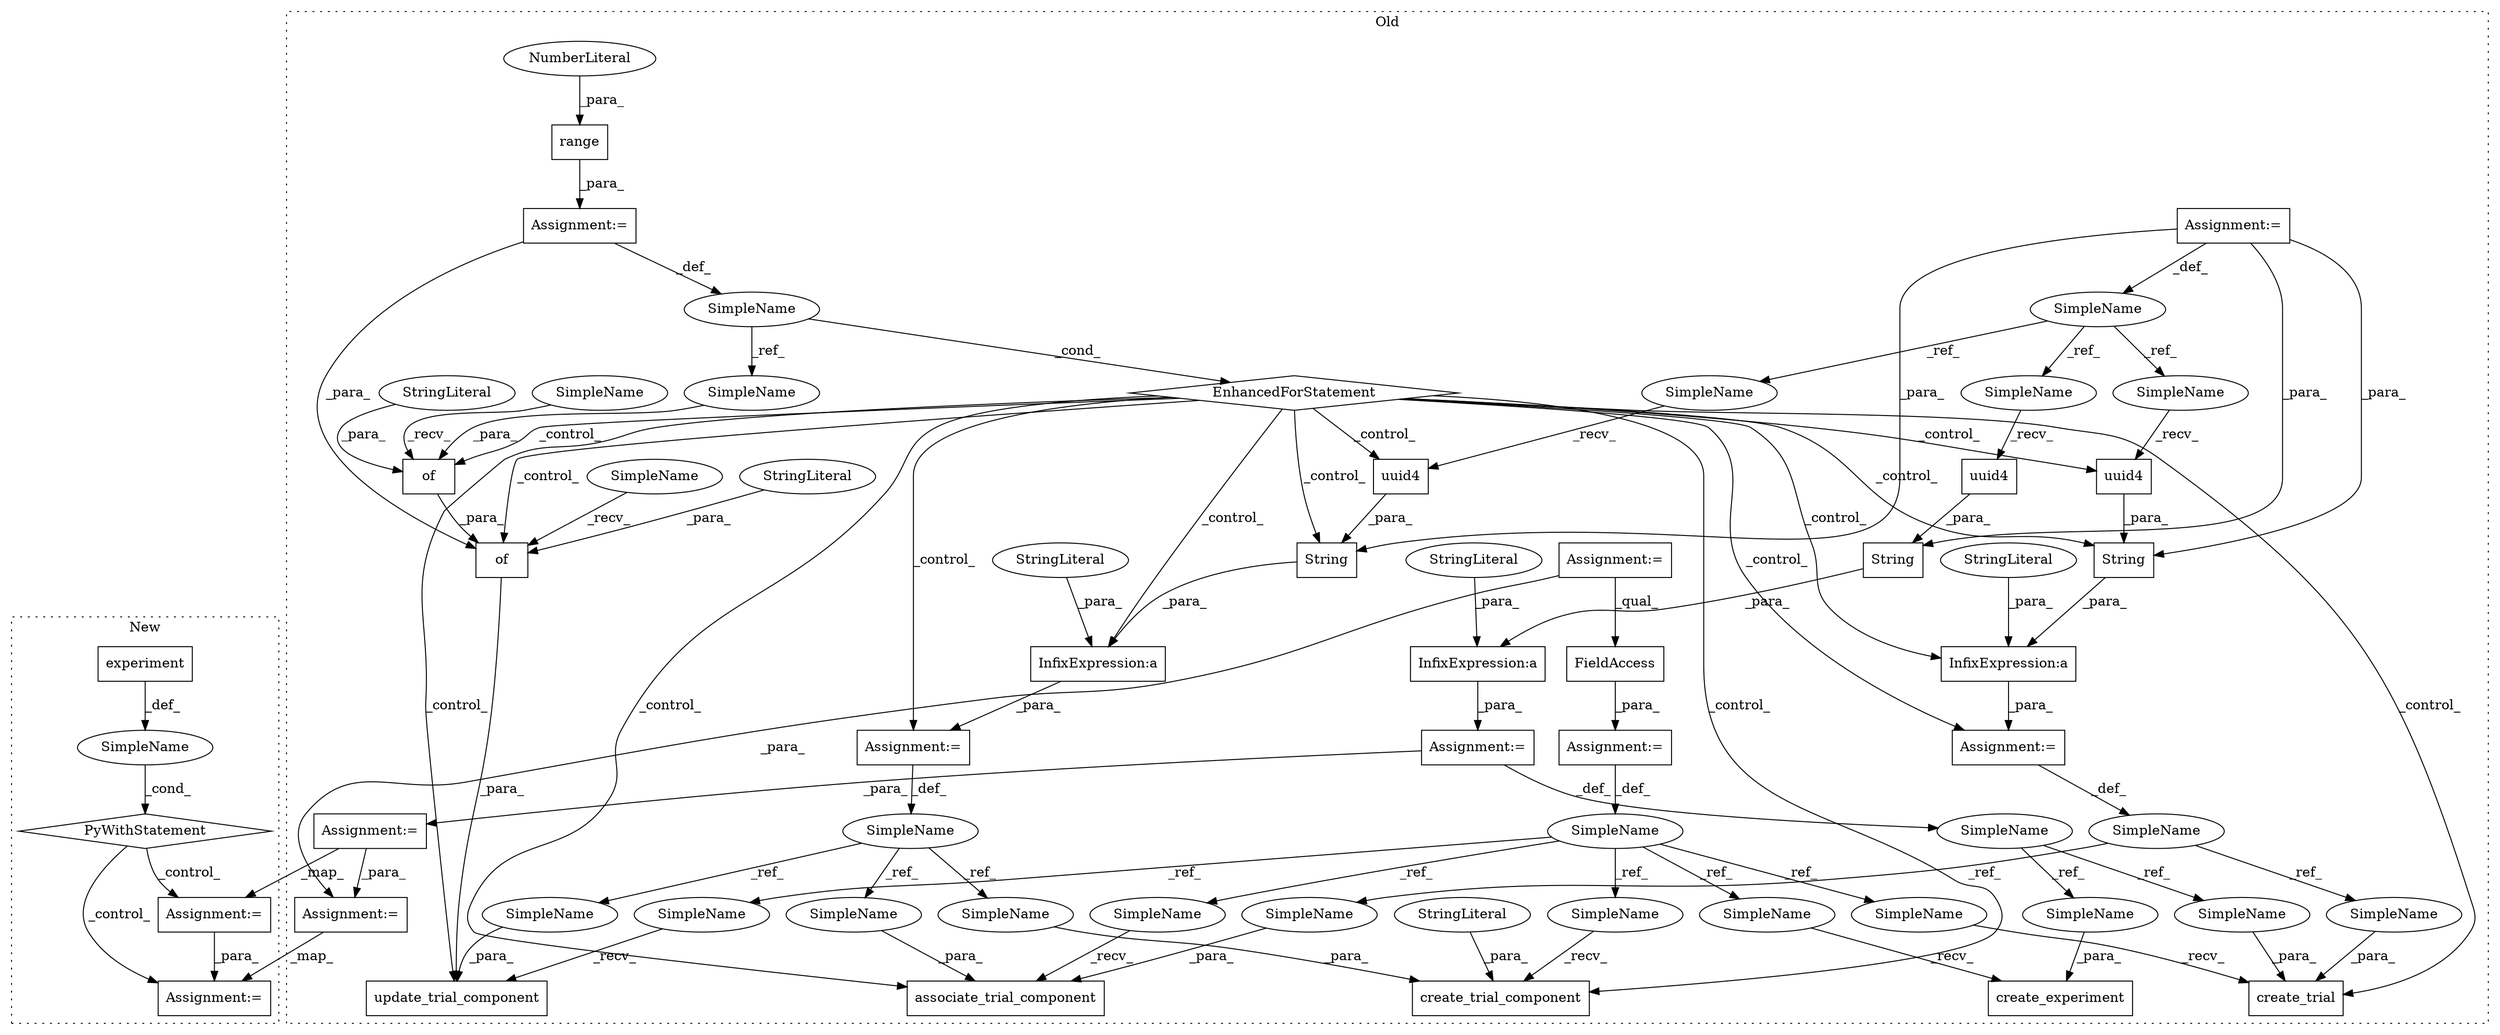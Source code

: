 digraph G {
subgraph cluster0 {
1 [label="uuid4" a="32" s="5629" l="7" shape="box"];
3 [label="String" a="32" s="5617,5636" l="7,1" shape="box"];
4 [label="Assignment:=" a="7" s="5600" l="1" shape="box"];
5 [label="InfixExpression:a" a="27" s="5614" l="3" shape="box"];
6 [label="StringLiteral" a="45" s="5602" l="12" shape="ellipse"];
7 [label="Assignment:=" a="7" s="5499" l="4" shape="box"];
8 [label="SimpleName" a="42" s="5499" l="4" shape="ellipse"];
9 [label="uuid4" a="32" s="5912" l="7" shape="box"];
10 [label="SimpleName" a="42" s="5744" l="1" shape="ellipse"];
11 [label="uuid4" a="32" s="5802" l="7" shape="box"];
12 [label="InfixExpression:a" a="27" s="5897" l="3" shape="box"];
13 [label="InfixExpression:a" a="27" s="5787" l="3" shape="box"];
14 [label="EnhancedForStatement" a="70" s="5687,5757" l="53,2" shape="diamond"];
15 [label="update_trial_component" a="32" s="5998,6079" l="23,1" shape="box"];
16 [label="range" a="32" s="5748,5756" l="6,1" shape="box"];
17 [label="NumberLiteral" a="34" s="5754" l="2" shape="ellipse"];
18 [label="String" a="32" s="5790,5809" l="7,1" shape="box"];
19 [label="SimpleName" a="42" s="5542" l="2" shape="ellipse"];
20 [label="create_trial_component" a="32" s="5932,5986" l="23,1" shape="box"];
21 [label="SimpleName" a="42" s="5870" l="20" shape="ellipse"];
23 [label="of" a="32" s="6059,6077" l="3,1" shape="box"];
24 [label="create_trial" a="32" s="5822,5861" l="13,1" shape="box"];
25 [label="of" a="32" s="6046,6078" l="3,1" shape="box"];
26 [label="SimpleName" a="42" s="5767" l="10" shape="ellipse"];
27 [label="associate_trial_component" a="32" s="6091,6148" l="26,1" shape="box"];
28 [label="SimpleName" a="42" s="5585" l="15" shape="ellipse"];
29 [label="create_experiment" a="32" s="5647,5680" l="18,1" shape="box"];
30 [label="String" a="32" s="5900,5919" l="7,1" shape="box"];
31 [label="Assignment:=" a="7" s="5687,5757" l="53,2" shape="box"];
32 [label="Assignment:=" a="7" s="5890" l="1" shape="box"];
35 [label="Assignment:=" a="7" s="6413" l="1" shape="box"];
36 [label="StringLiteral" a="45" s="5779" l="8" shape="ellipse"];
37 [label="StringLiteral" a="45" s="5976" l="10" shape="ellipse"];
38 [label="StringLiteral" a="45" s="6062" l="13" shape="ellipse"];
39 [label="StringLiteral" a="45" s="6049" l="5" shape="ellipse"];
40 [label="Assignment:=" a="7" s="5777" l="1" shape="box"];
41 [label="Assignment:=" a="7" s="5544" l="1" shape="box"];
42 [label="FieldAccess" a="22" s="5545" l="34" shape="box"];
43 [label="Assignment:=" a="7" s="5342" l="17" shape="box"];
44 [label="StringLiteral" a="45" s="5892" l="5" shape="ellipse"];
46 [label="Assignment:=" a="7" s="6191" l="1" shape="box"];
47 [label="SimpleName" a="42" s="5846" l="15" shape="ellipse"];
48 [label="SimpleName" a="42" s="5665" l="15" shape="ellipse"];
49 [label="SimpleName" a="42" s="6042" l="3" shape="ellipse"];
50 [label="SimpleName" a="42" s="6055" l="3" shape="ellipse"];
51 [label="SimpleName" a="42" s="5797" l="4" shape="ellipse"];
52 [label="SimpleName" a="42" s="5907" l="4" shape="ellipse"];
53 [label="SimpleName" a="42" s="5624" l="4" shape="ellipse"];
54 [label="SimpleName" a="42" s="5835" l="10" shape="ellipse"];
55 [label="SimpleName" a="42" s="6138" l="10" shape="ellipse"];
56 [label="SimpleName" a="42" s="6076" l="1" shape="ellipse"];
57 [label="SimpleName" a="42" s="5955" l="20" shape="ellipse"];
58 [label="SimpleName" a="42" s="6117" l="20" shape="ellipse"];
59 [label="SimpleName" a="42" s="6021" l="20" shape="ellipse"];
60 [label="SimpleName" a="42" s="5995" l="2" shape="ellipse"];
61 [label="SimpleName" a="42" s="5929" l="2" shape="ellipse"];
62 [label="SimpleName" a="42" s="5819" l="2" shape="ellipse"];
63 [label="SimpleName" a="42" s="5644" l="2" shape="ellipse"];
64 [label="SimpleName" a="42" s="6088" l="2" shape="ellipse"];
label = "Old";
style="dotted";
}
subgraph cluster1 {
2 [label="PyWithStatement" a="104" s="3669,3708" l="10,2" shape="diamond"];
22 [label="experiment" a="32" s="3679,3707" l="11,1" shape="box"];
33 [label="SimpleName" a="42" s="" l="" shape="ellipse"];
34 [label="Assignment:=" a="7" s="3979" l="1" shape="box"];
45 [label="Assignment:=" a="7" s="3755" l="1" shape="box"];
label = "New";
style="dotted";
}
1 -> 3 [label="_para_"];
2 -> 34 [label="_control_"];
2 -> 45 [label="_control_"];
3 -> 5 [label="_para_"];
4 -> 28 [label="_def_"];
4 -> 46 [label="_para_"];
5 -> 4 [label="_para_"];
6 -> 5 [label="_para_"];
7 -> 18 [label="_para_"];
7 -> 3 [label="_para_"];
7 -> 8 [label="_def_"];
7 -> 30 [label="_para_"];
8 -> 51 [label="_ref_"];
8 -> 52 [label="_ref_"];
8 -> 53 [label="_ref_"];
9 -> 30 [label="_para_"];
10 -> 56 [label="_ref_"];
10 -> 14 [label="_cond_"];
11 -> 18 [label="_para_"];
12 -> 32 [label="_para_"];
13 -> 40 [label="_para_"];
14 -> 12 [label="_control_"];
14 -> 20 [label="_control_"];
14 -> 24 [label="_control_"];
14 -> 23 [label="_control_"];
14 -> 11 [label="_control_"];
14 -> 40 [label="_control_"];
14 -> 9 [label="_control_"];
14 -> 25 [label="_control_"];
14 -> 15 [label="_control_"];
14 -> 32 [label="_control_"];
14 -> 30 [label="_control_"];
14 -> 27 [label="_control_"];
14 -> 18 [label="_control_"];
14 -> 13 [label="_control_"];
16 -> 31 [label="_para_"];
17 -> 16 [label="_para_"];
18 -> 13 [label="_para_"];
19 -> 63 [label="_ref_"];
19 -> 61 [label="_ref_"];
19 -> 60 [label="_ref_"];
19 -> 62 [label="_ref_"];
19 -> 64 [label="_ref_"];
21 -> 59 [label="_ref_"];
21 -> 58 [label="_ref_"];
21 -> 57 [label="_ref_"];
22 -> 33 [label="_def_"];
23 -> 25 [label="_para_"];
25 -> 15 [label="_para_"];
26 -> 55 [label="_ref_"];
26 -> 54 [label="_ref_"];
28 -> 47 [label="_ref_"];
28 -> 48 [label="_ref_"];
30 -> 12 [label="_para_"];
31 -> 10 [label="_def_"];
31 -> 25 [label="_para_"];
32 -> 21 [label="_def_"];
33 -> 2 [label="_cond_"];
35 -> 34 [label="_map_"];
36 -> 13 [label="_para_"];
37 -> 20 [label="_para_"];
38 -> 23 [label="_para_"];
39 -> 25 [label="_para_"];
40 -> 26 [label="_def_"];
41 -> 19 [label="_def_"];
42 -> 41 [label="_para_"];
43 -> 35 [label="_para_"];
43 -> 42 [label="_qual_"];
44 -> 12 [label="_para_"];
45 -> 34 [label="_para_"];
46 -> 45 [label="_map_"];
46 -> 35 [label="_para_"];
47 -> 24 [label="_para_"];
48 -> 29 [label="_para_"];
49 -> 25 [label="_recv_"];
50 -> 23 [label="_recv_"];
51 -> 11 [label="_recv_"];
52 -> 9 [label="_recv_"];
53 -> 1 [label="_recv_"];
54 -> 24 [label="_para_"];
55 -> 27 [label="_para_"];
56 -> 23 [label="_para_"];
57 -> 20 [label="_para_"];
58 -> 27 [label="_para_"];
59 -> 15 [label="_para_"];
60 -> 15 [label="_recv_"];
61 -> 20 [label="_recv_"];
62 -> 24 [label="_recv_"];
63 -> 29 [label="_recv_"];
64 -> 27 [label="_recv_"];
}